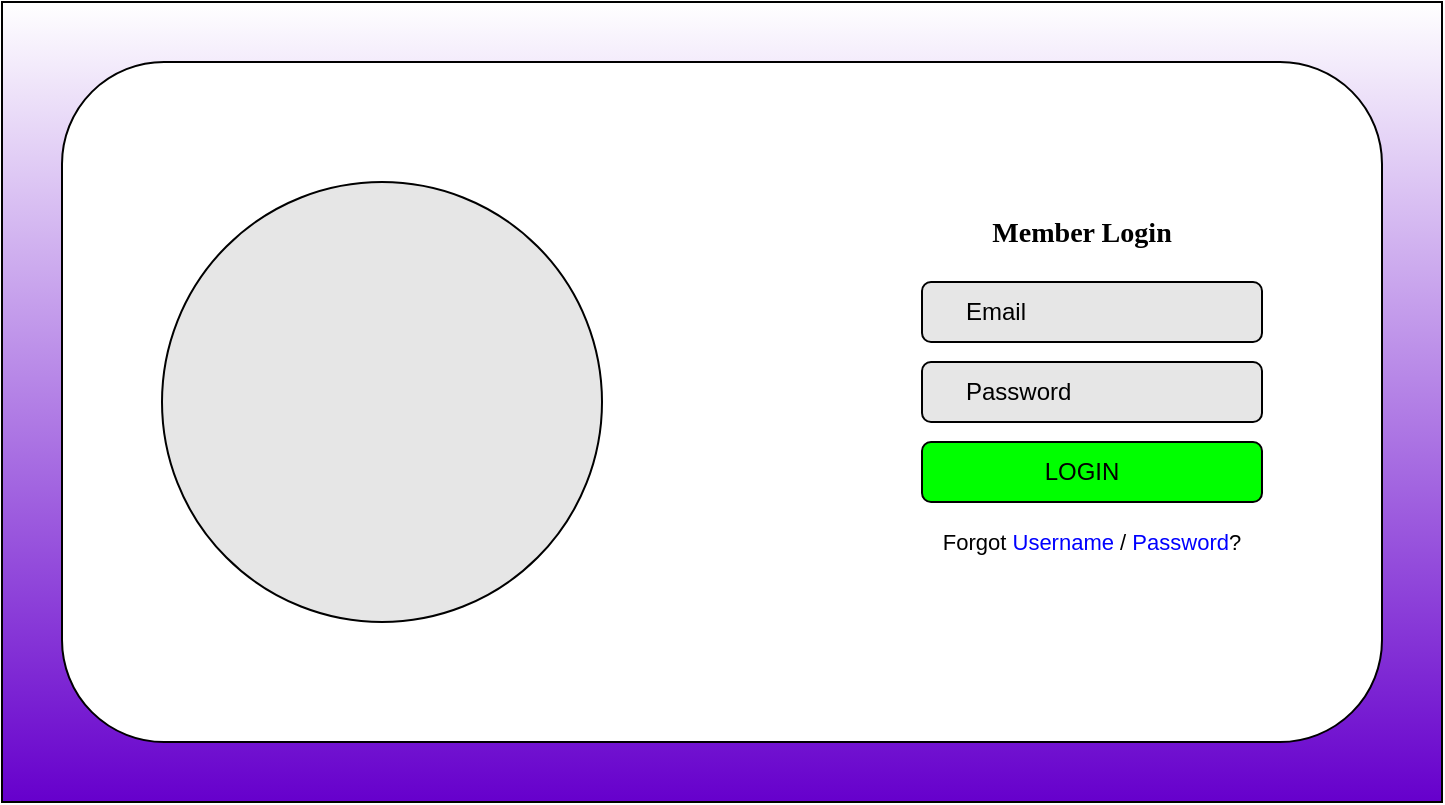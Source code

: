 <mxfile version="14.5.10" type="device"><diagram id="dcWEIvFItBB9TP1ex8t0" name="Page-1"><mxGraphModel dx="782" dy="432" grid="1" gridSize="10" guides="1" tooltips="1" connect="1" arrows="1" fold="1" page="1" pageScale="1" pageWidth="850" pageHeight="1100" math="0" shadow="0"><root><mxCell id="0"/><mxCell id="1" parent="0"/><mxCell id="SZkrHJ3B5PZWSI5ykZr5-1" value="" style="rounded=0;whiteSpace=wrap;html=1;labelBackgroundColor=#BB33FF;gradientDirection=south;gradientColor=#6600CC;" vertex="1" parent="1"><mxGeometry x="40" y="40" width="720" height="400" as="geometry"/></mxCell><mxCell id="SZkrHJ3B5PZWSI5ykZr5-5" value="" style="rounded=1;whiteSpace=wrap;html=1;" vertex="1" parent="1"><mxGeometry x="70" y="70" width="660" height="340" as="geometry"/></mxCell><mxCell id="SZkrHJ3B5PZWSI5ykZr5-6" value="" style="ellipse;whiteSpace=wrap;html=1;aspect=fixed;fillColor=#E6E6E6;" vertex="1" parent="1"><mxGeometry x="120" y="130" width="220" height="220" as="geometry"/></mxCell><mxCell id="SZkrHJ3B5PZWSI5ykZr5-7" value="&lt;h3&gt;&lt;font face=&quot;Verdana&quot;&gt;Member Login&lt;/font&gt;&lt;/h3&gt;" style="text;html=1;strokeColor=none;fillColor=none;align=center;verticalAlign=middle;whiteSpace=wrap;rounded=0;" vertex="1" parent="1"><mxGeometry x="490" y="140" width="180" height="30" as="geometry"/></mxCell><mxCell id="SZkrHJ3B5PZWSI5ykZr5-8" value="" style="rounded=1;whiteSpace=wrap;html=1;fillColor=#E6E6E6;" vertex="1" parent="1"><mxGeometry x="500" y="180" width="170" height="30" as="geometry"/></mxCell><mxCell id="SZkrHJ3B5PZWSI5ykZr5-9" value="" style="rounded=1;whiteSpace=wrap;html=1;fillColor=#E6E6E6;" vertex="1" parent="1"><mxGeometry x="500" y="220" width="170" height="30" as="geometry"/></mxCell><mxCell id="SZkrHJ3B5PZWSI5ykZr5-10" value="" style="rounded=1;whiteSpace=wrap;html=1;labelBackgroundColor=#00FF00;fillColor=#00FF00;" vertex="1" parent="1"><mxGeometry x="500" y="260" width="170" height="30" as="geometry"/></mxCell><mxCell id="SZkrHJ3B5PZWSI5ykZr5-11" value="&lt;font style=&quot;font-size: 11px&quot;&gt;Forgot &lt;font color=&quot;#0000FF&quot;&gt;Username &lt;/font&gt;/ &lt;font color=&quot;#0000FF&quot;&gt;Password&lt;/font&gt;?&lt;/font&gt;" style="text;html=1;strokeColor=none;fillColor=none;align=center;verticalAlign=middle;whiteSpace=wrap;rounded=0;" vertex="1" parent="1"><mxGeometry x="500" y="300" width="170" height="20" as="geometry"/></mxCell><mxCell id="SZkrHJ3B5PZWSI5ykZr5-12" value="Email" style="text;html=1;strokeColor=none;fillColor=none;align=left;verticalAlign=middle;whiteSpace=wrap;rounded=0;" vertex="1" parent="1"><mxGeometry x="520" y="185" width="80" height="20" as="geometry"/></mxCell><mxCell id="SZkrHJ3B5PZWSI5ykZr5-13" value="Password" style="text;html=1;strokeColor=none;fillColor=none;align=left;verticalAlign=middle;whiteSpace=wrap;rounded=0;" vertex="1" parent="1"><mxGeometry x="520" y="225" width="80" height="20" as="geometry"/></mxCell><mxCell id="SZkrHJ3B5PZWSI5ykZr5-15" value="LOGIN" style="text;html=1;strokeColor=none;fillColor=none;align=center;verticalAlign=middle;whiteSpace=wrap;rounded=0;" vertex="1" parent="1"><mxGeometry x="540" y="265" width="80" height="20" as="geometry"/></mxCell></root></mxGraphModel></diagram></mxfile>